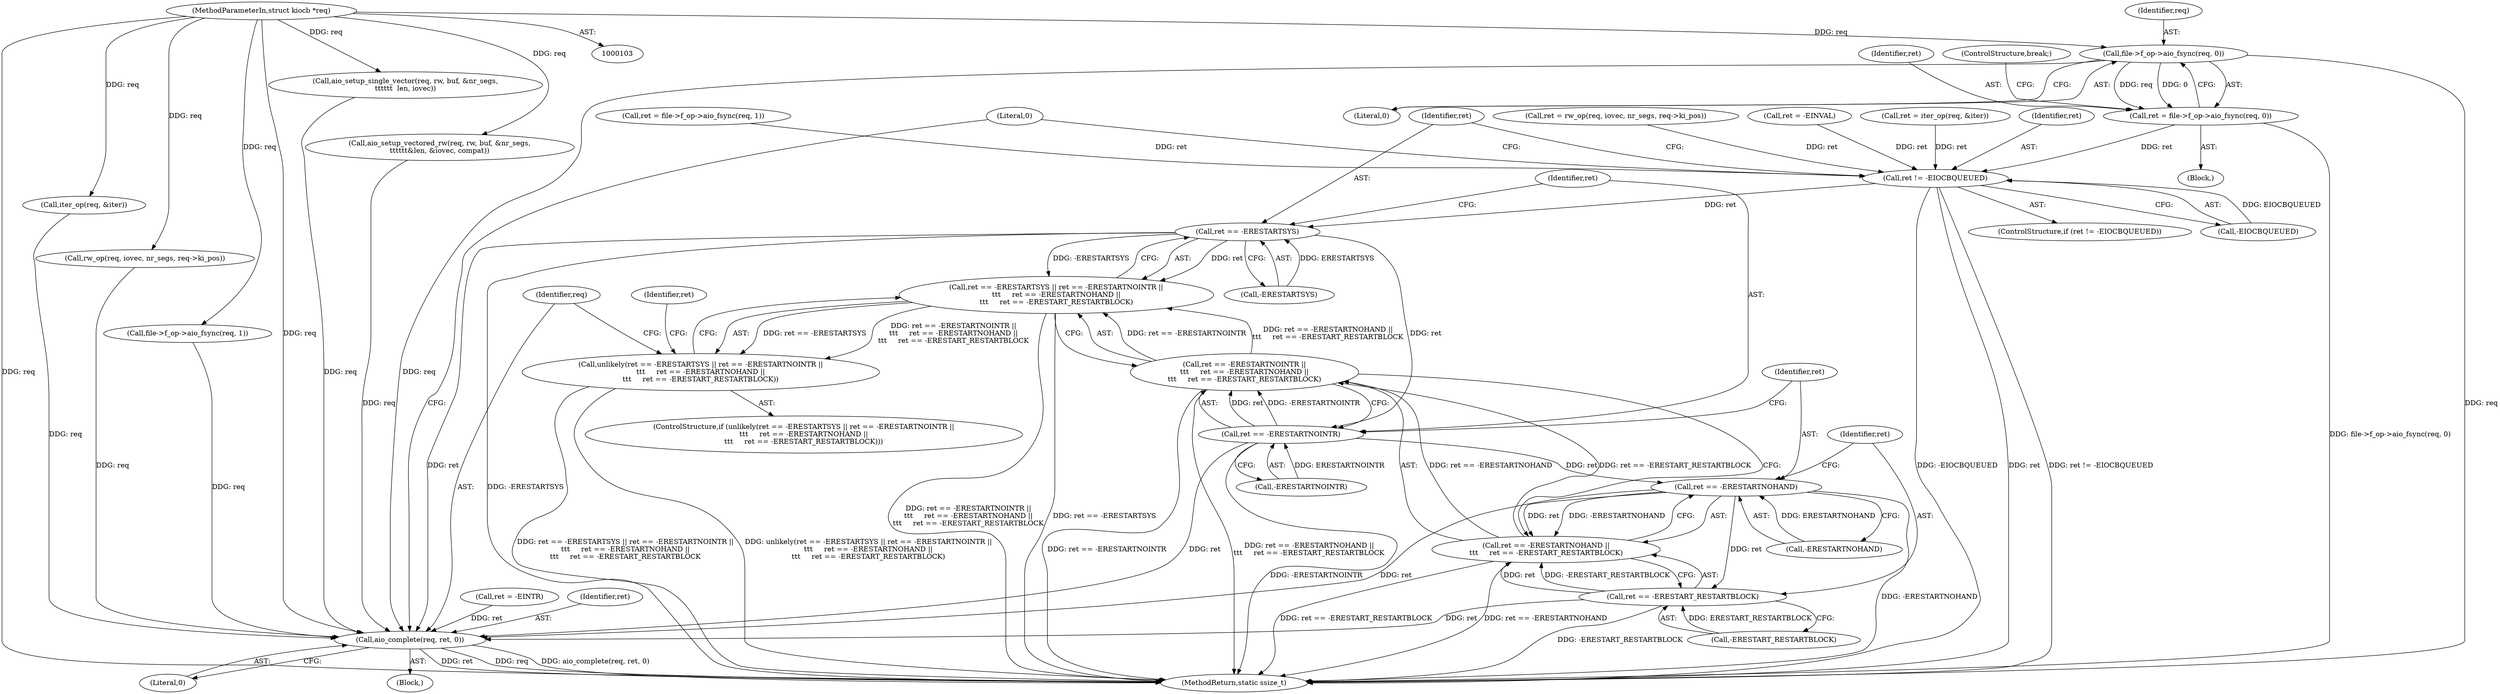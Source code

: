 digraph "0_linux_4c185ce06dca14f5cea192f5a2c981ef50663f2b@pointer" {
"1000341" [label="(Call,file->f_op->aio_fsync(req, 0))"];
"1000104" [label="(MethodParameterIn,struct kiocb *req)"];
"1000339" [label="(Call,ret = file->f_op->aio_fsync(req, 0))"];
"1000358" [label="(Call,ret != -EIOCBQUEUED)"];
"1000366" [label="(Call,ret == -ERESTARTSYS)"];
"1000365" [label="(Call,ret == -ERESTARTSYS || ret == -ERESTARTNOINTR ||\n\t\t\t     ret == -ERESTARTNOHAND ||\n\t\t\t     ret == -ERESTART_RESTARTBLOCK)"];
"1000364" [label="(Call,unlikely(ret == -ERESTARTSYS || ret == -ERESTARTNOINTR ||\n\t\t\t     ret == -ERESTARTNOHAND ||\n\t\t\t     ret == -ERESTART_RESTARTBLOCK))"];
"1000371" [label="(Call,ret == -ERESTARTNOINTR)"];
"1000370" [label="(Call,ret == -ERESTARTNOINTR ||\n\t\t\t     ret == -ERESTARTNOHAND ||\n\t\t\t     ret == -ERESTART_RESTARTBLOCK)"];
"1000376" [label="(Call,ret == -ERESTARTNOHAND)"];
"1000375" [label="(Call,ret == -ERESTARTNOHAND ||\n\t\t\t     ret == -ERESTART_RESTARTBLOCK)"];
"1000380" [label="(Call,ret == -ERESTART_RESTARTBLOCK)"];
"1000388" [label="(Call,aio_complete(req, ret, 0))"];
"1000322" [label="(Call,ret = file->f_op->aio_fsync(req, 1))"];
"1000389" [label="(Identifier,req)"];
"1000365" [label="(Call,ret == -ERESTARTSYS || ret == -ERESTARTNOINTR ||\n\t\t\t     ret == -ERESTARTNOHAND ||\n\t\t\t     ret == -ERESTART_RESTARTBLOCK)"];
"1000222" [label="(Call,aio_setup_single_vector(req, rw, buf, &nr_segs,\n\t\t\t\t\t\t  len, iovec))"];
"1000295" [label="(Call,ret = rw_op(req, iovec, nr_segs, req->ki_pos))"];
"1000266" [label="(Call,ret = -EINVAL)"];
"1000208" [label="(Call,aio_setup_vectored_rw(req, rw, buf, &nr_segs,\n\t\t\t\t\t\t&len, &iovec, compat))"];
"1000289" [label="(Call,iter_op(req, &iter))"];
"1000384" [label="(Call,ret = -EINTR)"];
"1000371" [label="(Call,ret == -ERESTARTNOINTR)"];
"1000360" [label="(Call,-EIOCBQUEUED)"];
"1000364" [label="(Call,unlikely(ret == -ERESTARTSYS || ret == -ERESTARTNOINTR ||\n\t\t\t     ret == -ERESTARTNOHAND ||\n\t\t\t     ret == -ERESTART_RESTARTBLOCK))"];
"1000375" [label="(Call,ret == -ERESTARTNOHAND ||\n\t\t\t     ret == -ERESTART_RESTARTBLOCK)"];
"1000362" [label="(Block,)"];
"1000342" [label="(Identifier,req)"];
"1000367" [label="(Identifier,ret)"];
"1000380" [label="(Call,ret == -ERESTART_RESTARTBLOCK)"];
"1000391" [label="(Literal,0)"];
"1000377" [label="(Identifier,ret)"];
"1000130" [label="(Block,)"];
"1000358" [label="(Call,ret != -EIOCBQUEUED)"];
"1000368" [label="(Call,-ERESTARTSYS)"];
"1000378" [label="(Call,-ERESTARTNOHAND)"];
"1000340" [label="(Identifier,ret)"];
"1000390" [label="(Identifier,ret)"];
"1000385" [label="(Identifier,ret)"];
"1000382" [label="(Call,-ERESTART_RESTARTBLOCK)"];
"1000363" [label="(ControlStructure,if (unlikely(ret == -ERESTARTSYS || ret == -ERESTARTNOINTR ||\n\t\t\t     ret == -ERESTARTNOHAND ||\n\t\t\t     ret == -ERESTART_RESTARTBLOCK)))"];
"1000287" [label="(Call,ret = iter_op(req, &iter))"];
"1000372" [label="(Identifier,ret)"];
"1000370" [label="(Call,ret == -ERESTARTNOINTR ||\n\t\t\t     ret == -ERESTARTNOHAND ||\n\t\t\t     ret == -ERESTART_RESTARTBLOCK)"];
"1000373" [label="(Call,-ERESTARTNOINTR)"];
"1000344" [label="(ControlStructure,break;)"];
"1000104" [label="(MethodParameterIn,struct kiocb *req)"];
"1000376" [label="(Call,ret == -ERESTARTNOHAND)"];
"1000339" [label="(Call,ret = file->f_op->aio_fsync(req, 0))"];
"1000297" [label="(Call,rw_op(req, iovec, nr_segs, req->ki_pos))"];
"1000388" [label="(Call,aio_complete(req, ret, 0))"];
"1000357" [label="(ControlStructure,if (ret != -EIOCBQUEUED))"];
"1000324" [label="(Call,file->f_op->aio_fsync(req, 1))"];
"1000394" [label="(MethodReturn,static ssize_t)"];
"1000343" [label="(Literal,0)"];
"1000393" [label="(Literal,0)"];
"1000341" [label="(Call,file->f_op->aio_fsync(req, 0))"];
"1000381" [label="(Identifier,ret)"];
"1000359" [label="(Identifier,ret)"];
"1000366" [label="(Call,ret == -ERESTARTSYS)"];
"1000341" -> "1000339"  [label="AST: "];
"1000341" -> "1000343"  [label="CFG: "];
"1000342" -> "1000341"  [label="AST: "];
"1000343" -> "1000341"  [label="AST: "];
"1000339" -> "1000341"  [label="CFG: "];
"1000341" -> "1000394"  [label="DDG: req"];
"1000341" -> "1000339"  [label="DDG: req"];
"1000341" -> "1000339"  [label="DDG: 0"];
"1000104" -> "1000341"  [label="DDG: req"];
"1000341" -> "1000388"  [label="DDG: req"];
"1000104" -> "1000103"  [label="AST: "];
"1000104" -> "1000394"  [label="DDG: req"];
"1000104" -> "1000208"  [label="DDG: req"];
"1000104" -> "1000222"  [label="DDG: req"];
"1000104" -> "1000289"  [label="DDG: req"];
"1000104" -> "1000297"  [label="DDG: req"];
"1000104" -> "1000324"  [label="DDG: req"];
"1000104" -> "1000388"  [label="DDG: req"];
"1000339" -> "1000130"  [label="AST: "];
"1000340" -> "1000339"  [label="AST: "];
"1000344" -> "1000339"  [label="CFG: "];
"1000339" -> "1000394"  [label="DDG: file->f_op->aio_fsync(req, 0)"];
"1000339" -> "1000358"  [label="DDG: ret"];
"1000358" -> "1000357"  [label="AST: "];
"1000358" -> "1000360"  [label="CFG: "];
"1000359" -> "1000358"  [label="AST: "];
"1000360" -> "1000358"  [label="AST: "];
"1000367" -> "1000358"  [label="CFG: "];
"1000393" -> "1000358"  [label="CFG: "];
"1000358" -> "1000394"  [label="DDG: ret != -EIOCBQUEUED"];
"1000358" -> "1000394"  [label="DDG: -EIOCBQUEUED"];
"1000358" -> "1000394"  [label="DDG: ret"];
"1000295" -> "1000358"  [label="DDG: ret"];
"1000266" -> "1000358"  [label="DDG: ret"];
"1000287" -> "1000358"  [label="DDG: ret"];
"1000322" -> "1000358"  [label="DDG: ret"];
"1000360" -> "1000358"  [label="DDG: EIOCBQUEUED"];
"1000358" -> "1000366"  [label="DDG: ret"];
"1000366" -> "1000365"  [label="AST: "];
"1000366" -> "1000368"  [label="CFG: "];
"1000367" -> "1000366"  [label="AST: "];
"1000368" -> "1000366"  [label="AST: "];
"1000372" -> "1000366"  [label="CFG: "];
"1000365" -> "1000366"  [label="CFG: "];
"1000366" -> "1000394"  [label="DDG: -ERESTARTSYS"];
"1000366" -> "1000365"  [label="DDG: ret"];
"1000366" -> "1000365"  [label="DDG: -ERESTARTSYS"];
"1000368" -> "1000366"  [label="DDG: ERESTARTSYS"];
"1000366" -> "1000371"  [label="DDG: ret"];
"1000366" -> "1000388"  [label="DDG: ret"];
"1000365" -> "1000364"  [label="AST: "];
"1000365" -> "1000370"  [label="CFG: "];
"1000370" -> "1000365"  [label="AST: "];
"1000364" -> "1000365"  [label="CFG: "];
"1000365" -> "1000394"  [label="DDG: ret == -ERESTARTNOINTR ||\n\t\t\t     ret == -ERESTARTNOHAND ||\n\t\t\t     ret == -ERESTART_RESTARTBLOCK"];
"1000365" -> "1000394"  [label="DDG: ret == -ERESTARTSYS"];
"1000365" -> "1000364"  [label="DDG: ret == -ERESTARTSYS"];
"1000365" -> "1000364"  [label="DDG: ret == -ERESTARTNOINTR ||\n\t\t\t     ret == -ERESTARTNOHAND ||\n\t\t\t     ret == -ERESTART_RESTARTBLOCK"];
"1000370" -> "1000365"  [label="DDG: ret == -ERESTARTNOINTR"];
"1000370" -> "1000365"  [label="DDG: ret == -ERESTARTNOHAND ||\n\t\t\t     ret == -ERESTART_RESTARTBLOCK"];
"1000364" -> "1000363"  [label="AST: "];
"1000385" -> "1000364"  [label="CFG: "];
"1000389" -> "1000364"  [label="CFG: "];
"1000364" -> "1000394"  [label="DDG: ret == -ERESTARTSYS || ret == -ERESTARTNOINTR ||\n\t\t\t     ret == -ERESTARTNOHAND ||\n\t\t\t     ret == -ERESTART_RESTARTBLOCK"];
"1000364" -> "1000394"  [label="DDG: unlikely(ret == -ERESTARTSYS || ret == -ERESTARTNOINTR ||\n\t\t\t     ret == -ERESTARTNOHAND ||\n\t\t\t     ret == -ERESTART_RESTARTBLOCK)"];
"1000371" -> "1000370"  [label="AST: "];
"1000371" -> "1000373"  [label="CFG: "];
"1000372" -> "1000371"  [label="AST: "];
"1000373" -> "1000371"  [label="AST: "];
"1000377" -> "1000371"  [label="CFG: "];
"1000370" -> "1000371"  [label="CFG: "];
"1000371" -> "1000394"  [label="DDG: -ERESTARTNOINTR"];
"1000371" -> "1000370"  [label="DDG: ret"];
"1000371" -> "1000370"  [label="DDG: -ERESTARTNOINTR"];
"1000373" -> "1000371"  [label="DDG: ERESTARTNOINTR"];
"1000371" -> "1000376"  [label="DDG: ret"];
"1000371" -> "1000388"  [label="DDG: ret"];
"1000370" -> "1000375"  [label="CFG: "];
"1000375" -> "1000370"  [label="AST: "];
"1000370" -> "1000394"  [label="DDG: ret == -ERESTARTNOHAND ||\n\t\t\t     ret == -ERESTART_RESTARTBLOCK"];
"1000370" -> "1000394"  [label="DDG: ret == -ERESTARTNOINTR"];
"1000375" -> "1000370"  [label="DDG: ret == -ERESTARTNOHAND"];
"1000375" -> "1000370"  [label="DDG: ret == -ERESTART_RESTARTBLOCK"];
"1000376" -> "1000375"  [label="AST: "];
"1000376" -> "1000378"  [label="CFG: "];
"1000377" -> "1000376"  [label="AST: "];
"1000378" -> "1000376"  [label="AST: "];
"1000381" -> "1000376"  [label="CFG: "];
"1000375" -> "1000376"  [label="CFG: "];
"1000376" -> "1000394"  [label="DDG: -ERESTARTNOHAND"];
"1000376" -> "1000375"  [label="DDG: ret"];
"1000376" -> "1000375"  [label="DDG: -ERESTARTNOHAND"];
"1000378" -> "1000376"  [label="DDG: ERESTARTNOHAND"];
"1000376" -> "1000380"  [label="DDG: ret"];
"1000376" -> "1000388"  [label="DDG: ret"];
"1000375" -> "1000380"  [label="CFG: "];
"1000380" -> "1000375"  [label="AST: "];
"1000375" -> "1000394"  [label="DDG: ret == -ERESTARTNOHAND"];
"1000375" -> "1000394"  [label="DDG: ret == -ERESTART_RESTARTBLOCK"];
"1000380" -> "1000375"  [label="DDG: ret"];
"1000380" -> "1000375"  [label="DDG: -ERESTART_RESTARTBLOCK"];
"1000380" -> "1000382"  [label="CFG: "];
"1000381" -> "1000380"  [label="AST: "];
"1000382" -> "1000380"  [label="AST: "];
"1000380" -> "1000394"  [label="DDG: -ERESTART_RESTARTBLOCK"];
"1000382" -> "1000380"  [label="DDG: ERESTART_RESTARTBLOCK"];
"1000380" -> "1000388"  [label="DDG: ret"];
"1000388" -> "1000362"  [label="AST: "];
"1000388" -> "1000391"  [label="CFG: "];
"1000389" -> "1000388"  [label="AST: "];
"1000390" -> "1000388"  [label="AST: "];
"1000391" -> "1000388"  [label="AST: "];
"1000393" -> "1000388"  [label="CFG: "];
"1000388" -> "1000394"  [label="DDG: req"];
"1000388" -> "1000394"  [label="DDG: aio_complete(req, ret, 0)"];
"1000388" -> "1000394"  [label="DDG: ret"];
"1000297" -> "1000388"  [label="DDG: req"];
"1000289" -> "1000388"  [label="DDG: req"];
"1000324" -> "1000388"  [label="DDG: req"];
"1000222" -> "1000388"  [label="DDG: req"];
"1000208" -> "1000388"  [label="DDG: req"];
"1000384" -> "1000388"  [label="DDG: ret"];
}
